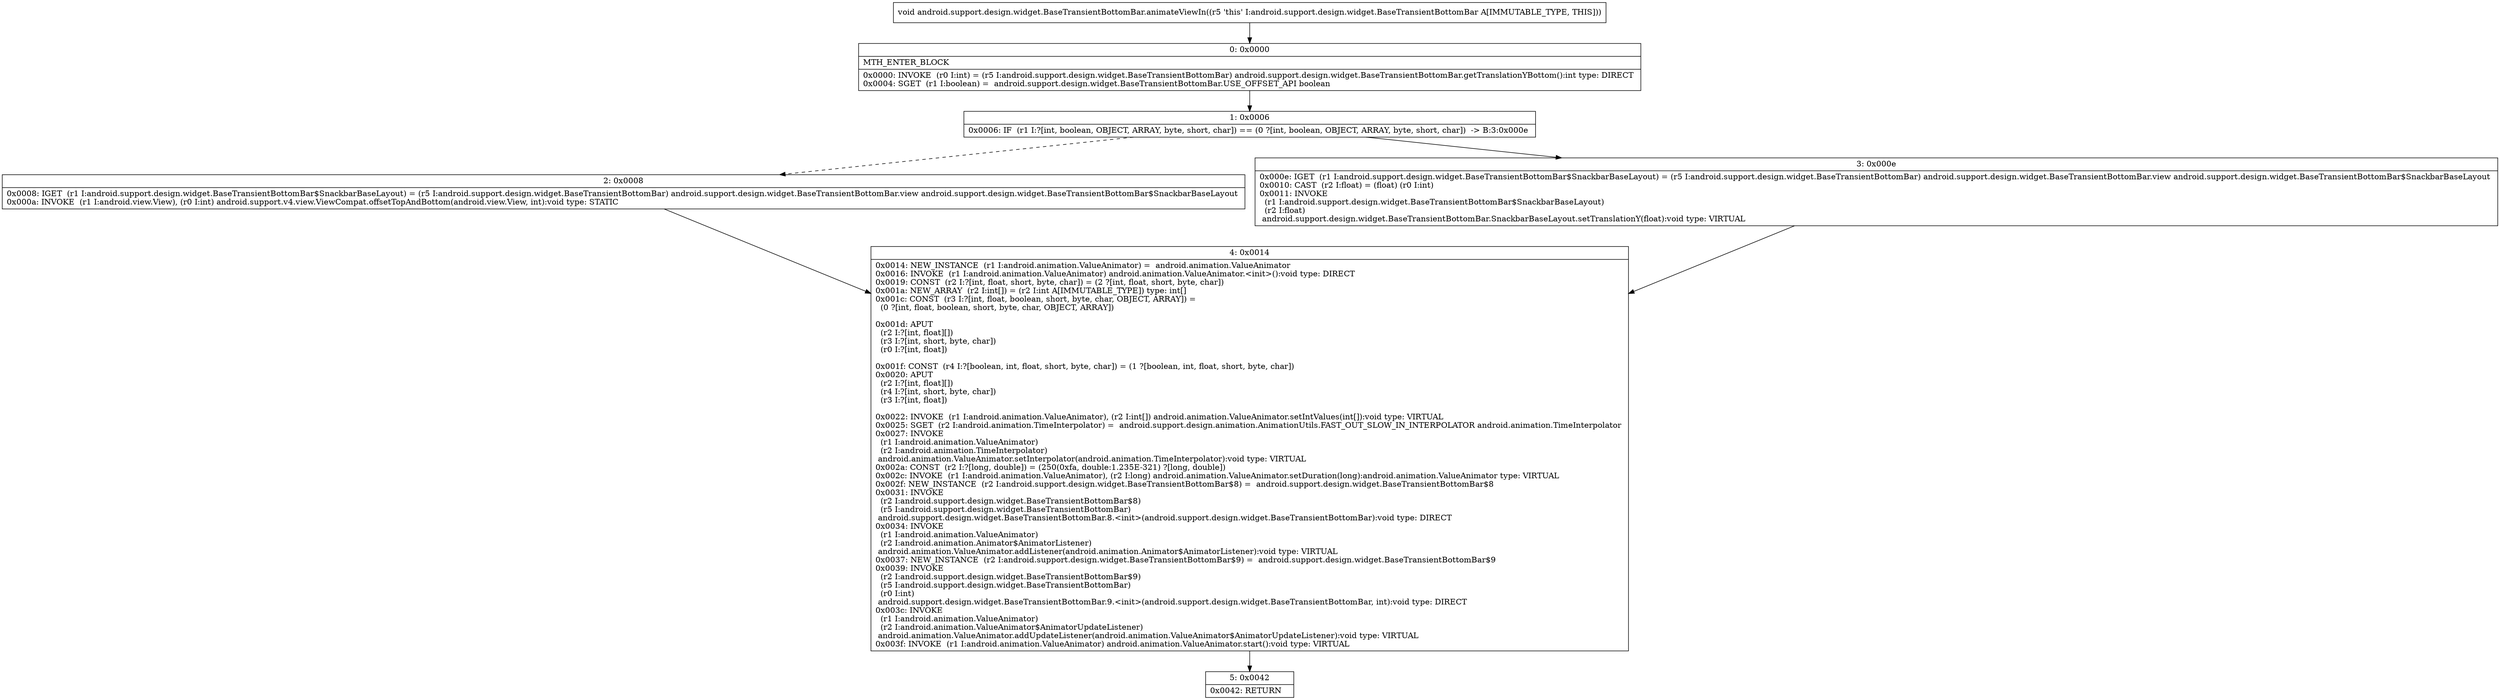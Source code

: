 digraph "CFG forandroid.support.design.widget.BaseTransientBottomBar.animateViewIn()V" {
Node_0 [shape=record,label="{0\:\ 0x0000|MTH_ENTER_BLOCK\l|0x0000: INVOKE  (r0 I:int) = (r5 I:android.support.design.widget.BaseTransientBottomBar) android.support.design.widget.BaseTransientBottomBar.getTranslationYBottom():int type: DIRECT \l0x0004: SGET  (r1 I:boolean) =  android.support.design.widget.BaseTransientBottomBar.USE_OFFSET_API boolean \l}"];
Node_1 [shape=record,label="{1\:\ 0x0006|0x0006: IF  (r1 I:?[int, boolean, OBJECT, ARRAY, byte, short, char]) == (0 ?[int, boolean, OBJECT, ARRAY, byte, short, char])  \-\> B:3:0x000e \l}"];
Node_2 [shape=record,label="{2\:\ 0x0008|0x0008: IGET  (r1 I:android.support.design.widget.BaseTransientBottomBar$SnackbarBaseLayout) = (r5 I:android.support.design.widget.BaseTransientBottomBar) android.support.design.widget.BaseTransientBottomBar.view android.support.design.widget.BaseTransientBottomBar$SnackbarBaseLayout \l0x000a: INVOKE  (r1 I:android.view.View), (r0 I:int) android.support.v4.view.ViewCompat.offsetTopAndBottom(android.view.View, int):void type: STATIC \l}"];
Node_3 [shape=record,label="{3\:\ 0x000e|0x000e: IGET  (r1 I:android.support.design.widget.BaseTransientBottomBar$SnackbarBaseLayout) = (r5 I:android.support.design.widget.BaseTransientBottomBar) android.support.design.widget.BaseTransientBottomBar.view android.support.design.widget.BaseTransientBottomBar$SnackbarBaseLayout \l0x0010: CAST  (r2 I:float) = (float) (r0 I:int) \l0x0011: INVOKE  \l  (r1 I:android.support.design.widget.BaseTransientBottomBar$SnackbarBaseLayout)\l  (r2 I:float)\l android.support.design.widget.BaseTransientBottomBar.SnackbarBaseLayout.setTranslationY(float):void type: VIRTUAL \l}"];
Node_4 [shape=record,label="{4\:\ 0x0014|0x0014: NEW_INSTANCE  (r1 I:android.animation.ValueAnimator) =  android.animation.ValueAnimator \l0x0016: INVOKE  (r1 I:android.animation.ValueAnimator) android.animation.ValueAnimator.\<init\>():void type: DIRECT \l0x0019: CONST  (r2 I:?[int, float, short, byte, char]) = (2 ?[int, float, short, byte, char]) \l0x001a: NEW_ARRAY  (r2 I:int[]) = (r2 I:int A[IMMUTABLE_TYPE]) type: int[] \l0x001c: CONST  (r3 I:?[int, float, boolean, short, byte, char, OBJECT, ARRAY]) = \l  (0 ?[int, float, boolean, short, byte, char, OBJECT, ARRAY])\l \l0x001d: APUT  \l  (r2 I:?[int, float][])\l  (r3 I:?[int, short, byte, char])\l  (r0 I:?[int, float])\l \l0x001f: CONST  (r4 I:?[boolean, int, float, short, byte, char]) = (1 ?[boolean, int, float, short, byte, char]) \l0x0020: APUT  \l  (r2 I:?[int, float][])\l  (r4 I:?[int, short, byte, char])\l  (r3 I:?[int, float])\l \l0x0022: INVOKE  (r1 I:android.animation.ValueAnimator), (r2 I:int[]) android.animation.ValueAnimator.setIntValues(int[]):void type: VIRTUAL \l0x0025: SGET  (r2 I:android.animation.TimeInterpolator) =  android.support.design.animation.AnimationUtils.FAST_OUT_SLOW_IN_INTERPOLATOR android.animation.TimeInterpolator \l0x0027: INVOKE  \l  (r1 I:android.animation.ValueAnimator)\l  (r2 I:android.animation.TimeInterpolator)\l android.animation.ValueAnimator.setInterpolator(android.animation.TimeInterpolator):void type: VIRTUAL \l0x002a: CONST  (r2 I:?[long, double]) = (250(0xfa, double:1.235E\-321) ?[long, double]) \l0x002c: INVOKE  (r1 I:android.animation.ValueAnimator), (r2 I:long) android.animation.ValueAnimator.setDuration(long):android.animation.ValueAnimator type: VIRTUAL \l0x002f: NEW_INSTANCE  (r2 I:android.support.design.widget.BaseTransientBottomBar$8) =  android.support.design.widget.BaseTransientBottomBar$8 \l0x0031: INVOKE  \l  (r2 I:android.support.design.widget.BaseTransientBottomBar$8)\l  (r5 I:android.support.design.widget.BaseTransientBottomBar)\l android.support.design.widget.BaseTransientBottomBar.8.\<init\>(android.support.design.widget.BaseTransientBottomBar):void type: DIRECT \l0x0034: INVOKE  \l  (r1 I:android.animation.ValueAnimator)\l  (r2 I:android.animation.Animator$AnimatorListener)\l android.animation.ValueAnimator.addListener(android.animation.Animator$AnimatorListener):void type: VIRTUAL \l0x0037: NEW_INSTANCE  (r2 I:android.support.design.widget.BaseTransientBottomBar$9) =  android.support.design.widget.BaseTransientBottomBar$9 \l0x0039: INVOKE  \l  (r2 I:android.support.design.widget.BaseTransientBottomBar$9)\l  (r5 I:android.support.design.widget.BaseTransientBottomBar)\l  (r0 I:int)\l android.support.design.widget.BaseTransientBottomBar.9.\<init\>(android.support.design.widget.BaseTransientBottomBar, int):void type: DIRECT \l0x003c: INVOKE  \l  (r1 I:android.animation.ValueAnimator)\l  (r2 I:android.animation.ValueAnimator$AnimatorUpdateListener)\l android.animation.ValueAnimator.addUpdateListener(android.animation.ValueAnimator$AnimatorUpdateListener):void type: VIRTUAL \l0x003f: INVOKE  (r1 I:android.animation.ValueAnimator) android.animation.ValueAnimator.start():void type: VIRTUAL \l}"];
Node_5 [shape=record,label="{5\:\ 0x0042|0x0042: RETURN   \l}"];
MethodNode[shape=record,label="{void android.support.design.widget.BaseTransientBottomBar.animateViewIn((r5 'this' I:android.support.design.widget.BaseTransientBottomBar A[IMMUTABLE_TYPE, THIS])) }"];
MethodNode -> Node_0;
Node_0 -> Node_1;
Node_1 -> Node_2[style=dashed];
Node_1 -> Node_3;
Node_2 -> Node_4;
Node_3 -> Node_4;
Node_4 -> Node_5;
}


